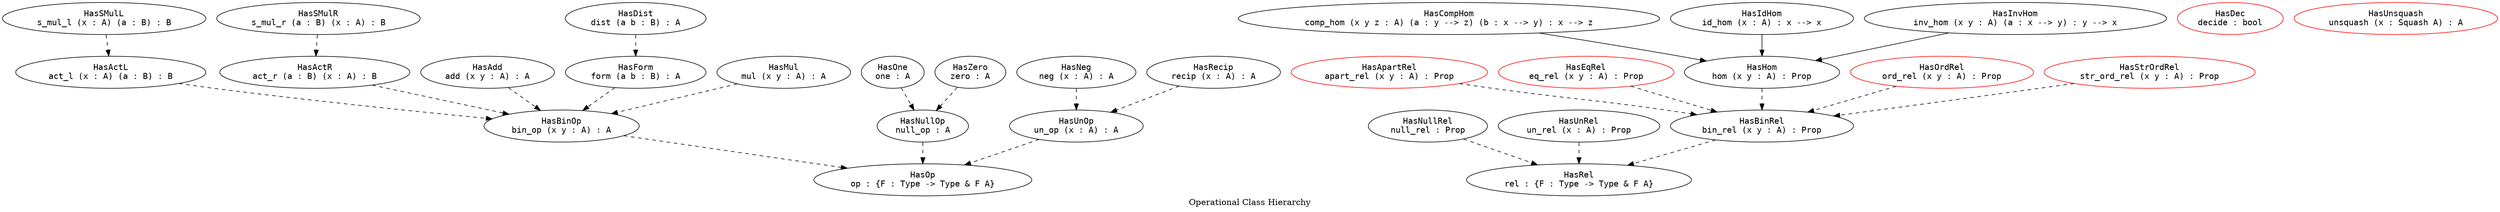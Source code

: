 digraph Has {
  label = "Operational Class Hierarchy"

  node [fontname = monospace]

  HasOp [label = "\N\nop : {F : Type -> Type & F A}"]
  HasRel [label = "\N\nrel : {F : Type -> Type & F A}"]

  // This Library

  node [style = solid]

  HasActL [label = "\N\nact_l (x : A) (a : B) : B"]
  HasActR [label = "\N\nact_r (a : B) (x : A) : B"]
  HasAdd [label = "\N\nadd (x y : A) : A"]
  HasApartRel [label = "\N\napart_rel (x y : A) : Prop", color = red]
  HasBinOp [label = "\N\nbin_op (x y : A) : A"]
  HasNullRel [label = "\N\nnull_rel : Prop"]
  HasUnRel [label = "\N\nun_rel (x : A) : Prop"]
  HasBinRel [label = "\N\nbin_rel (x y : A) : Prop"]
  HasCompHom [label = "\N\ncomp_hom (x y z : A) (a : y --> z) (b : x --> y) : x --> z"]
  HasDec [label = "\N\ndecide : bool", color = red]
  HasDist [label = "\N\ndist (a b : B) : A"]
  HasEqRel [label = "\N\neq_rel (x y : A) : Prop", color = red]
  HasForm [label = "\N\nform (a b : B) : A"]
  HasHom [label = "\N\nhom (x y : A) : Prop"]
  HasIdHom [label = "\N\nid_hom (x : A) : x --> x"]
  HasInvHom [label = "\N\ninv_hom (x y : A) (a : x --> y) : y --> x"]
  HasMul [label = "\N\nmul (x y : A) : A"]
  HasNeg [label = "\N\nneg (x : A) : A"]
  HasNullOp [label = "\N\nnull_op : A"]
  HasOne [label = "\N\none : A"]
  HasOrdRel [label = "\N\nord_rel (x y : A) : Prop", color = red]
  HasRecip [label = "\N\nrecip (x : A) : A"]
  HasSMulL [label = "\N\ns_mul_l (x : A) (a : B) : B"]
  HasSMulR [label = "\N\ns_mul_r (a : B) (x : A) : B"]
  HasStrOrdRel [label = "\N\nstr_ord_rel (x y : A) : Prop", color = red]
  HasUnOp [label = "\N\nun_op (x : A) : A"]
  HasUnsquash [label = "\N\nunsquash (x : Squash A) : A", color = red]
  HasZero [label = "\N\nzero : A"]

  // Other Libraries

  node [style = dashed]

  // Superclasses and Constraints

  edge [style = solid]

  // This Library

  HasCompHom -> HasHom
  HasIdHom -> HasHom
  HasInvHom -> HasHom

  // Other Libraries

  // Subclasses and Instances

  edge [style = dashed]

  HasBinOp -> HasOp
  HasBinRel -> HasRel
  HasNullOp -> HasOp
  HasNullRel -> HasRel
  HasUnOp -> HasOp
  HasUnRel -> HasRel

  // This Library

  HasActL -> HasBinOp
  HasActR -> HasBinOp
  HasAdd -> HasBinOp
  HasApartRel -> HasBinRel
  HasDist -> HasForm
  HasEqRel -> HasBinRel
  HasForm -> HasBinOp
  HasHom -> HasBinRel
  HasMul -> HasBinOp
  HasNeg -> HasUnOp
  HasOne -> HasNullOp
  HasOrdRel -> HasBinRel
  HasRecip -> HasUnOp
  HasSMulL -> HasActL
  HasSMulR -> HasActR
  HasStrOrdRel -> HasBinRel
  HasZero -> HasNullOp

  // Other Libraries
}
